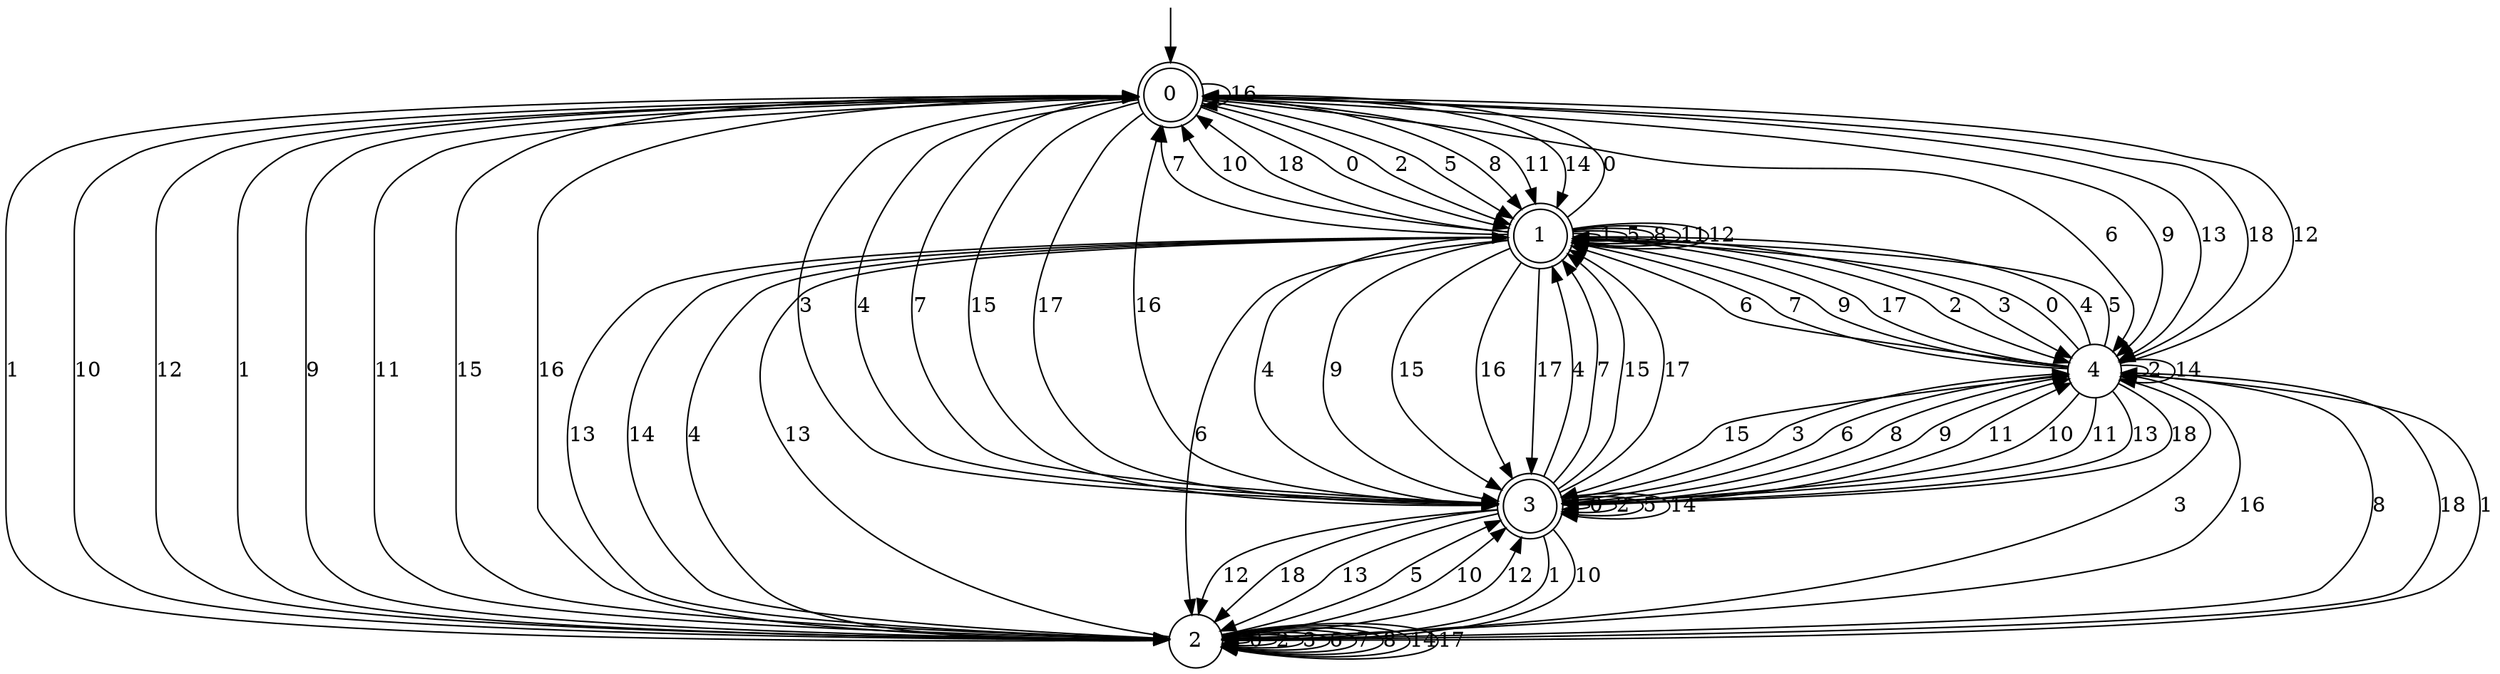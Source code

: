 digraph g {

	s0 [shape="doublecircle" label="0"];
	s1 [shape="doublecircle" label="1"];
	s2 [shape="circle" label="2"];
	s3 [shape="doublecircle" label="3"];
	s4 [shape="circle" label="4"];
	s0 -> s1 [label="0"];
	s0 -> s2 [label="1"];
	s0 -> s1 [label="2"];
	s0 -> s3 [label="3"];
	s0 -> s3 [label="4"];
	s0 -> s1 [label="5"];
	s0 -> s4 [label="6"];
	s0 -> s3 [label="7"];
	s0 -> s1 [label="8"];
	s0 -> s4 [label="9"];
	s0 -> s2 [label="10"];
	s0 -> s1 [label="11"];
	s0 -> s2 [label="12"];
	s0 -> s4 [label="13"];
	s0 -> s1 [label="14"];
	s0 -> s3 [label="15"];
	s0 -> s0 [label="16"];
	s0 -> s3 [label="17"];
	s0 -> s4 [label="18"];
	s1 -> s0 [label="0"];
	s1 -> s1 [label="1"];
	s1 -> s4 [label="2"];
	s1 -> s4 [label="3"];
	s1 -> s3 [label="4"];
	s1 -> s1 [label="5"];
	s1 -> s2 [label="6"];
	s1 -> s0 [label="7"];
	s1 -> s1 [label="8"];
	s1 -> s3 [label="9"];
	s1 -> s0 [label="10"];
	s1 -> s1 [label="11"];
	s1 -> s1 [label="12"];
	s1 -> s2 [label="13"];
	s1 -> s2 [label="14"];
	s1 -> s3 [label="15"];
	s1 -> s3 [label="16"];
	s1 -> s3 [label="17"];
	s1 -> s0 [label="18"];
	s2 -> s2 [label="0"];
	s2 -> s0 [label="1"];
	s2 -> s2 [label="2"];
	s2 -> s2 [label="3"];
	s2 -> s1 [label="4"];
	s2 -> s3 [label="5"];
	s2 -> s2 [label="6"];
	s2 -> s2 [label="7"];
	s2 -> s2 [label="8"];
	s2 -> s0 [label="9"];
	s2 -> s3 [label="10"];
	s2 -> s0 [label="11"];
	s2 -> s3 [label="12"];
	s2 -> s1 [label="13"];
	s2 -> s2 [label="14"];
	s2 -> s0 [label="15"];
	s2 -> s0 [label="16"];
	s2 -> s2 [label="17"];
	s2 -> s4 [label="18"];
	s3 -> s3 [label="0"];
	s3 -> s2 [label="1"];
	s3 -> s3 [label="2"];
	s3 -> s4 [label="3"];
	s3 -> s1 [label="4"];
	s3 -> s3 [label="5"];
	s3 -> s4 [label="6"];
	s3 -> s1 [label="7"];
	s3 -> s4 [label="8"];
	s3 -> s4 [label="9"];
	s3 -> s2 [label="10"];
	s3 -> s4 [label="11"];
	s3 -> s2 [label="12"];
	s3 -> s2 [label="13"];
	s3 -> s3 [label="14"];
	s3 -> s1 [label="15"];
	s3 -> s0 [label="16"];
	s3 -> s1 [label="17"];
	s3 -> s2 [label="18"];
	s4 -> s1 [label="0"];
	s4 -> s2 [label="1"];
	s4 -> s4 [label="2"];
	s4 -> s2 [label="3"];
	s4 -> s1 [label="4"];
	s4 -> s1 [label="5"];
	s4 -> s1 [label="6"];
	s4 -> s1 [label="7"];
	s4 -> s2 [label="8"];
	s4 -> s1 [label="9"];
	s4 -> s3 [label="10"];
	s4 -> s3 [label="11"];
	s4 -> s0 [label="12"];
	s4 -> s3 [label="13"];
	s4 -> s4 [label="14"];
	s4 -> s3 [label="15"];
	s4 -> s2 [label="16"];
	s4 -> s1 [label="17"];
	s4 -> s3 [label="18"];

__start0 [label="" shape="none" width="0" height="0"];
__start0 -> s0;

}
